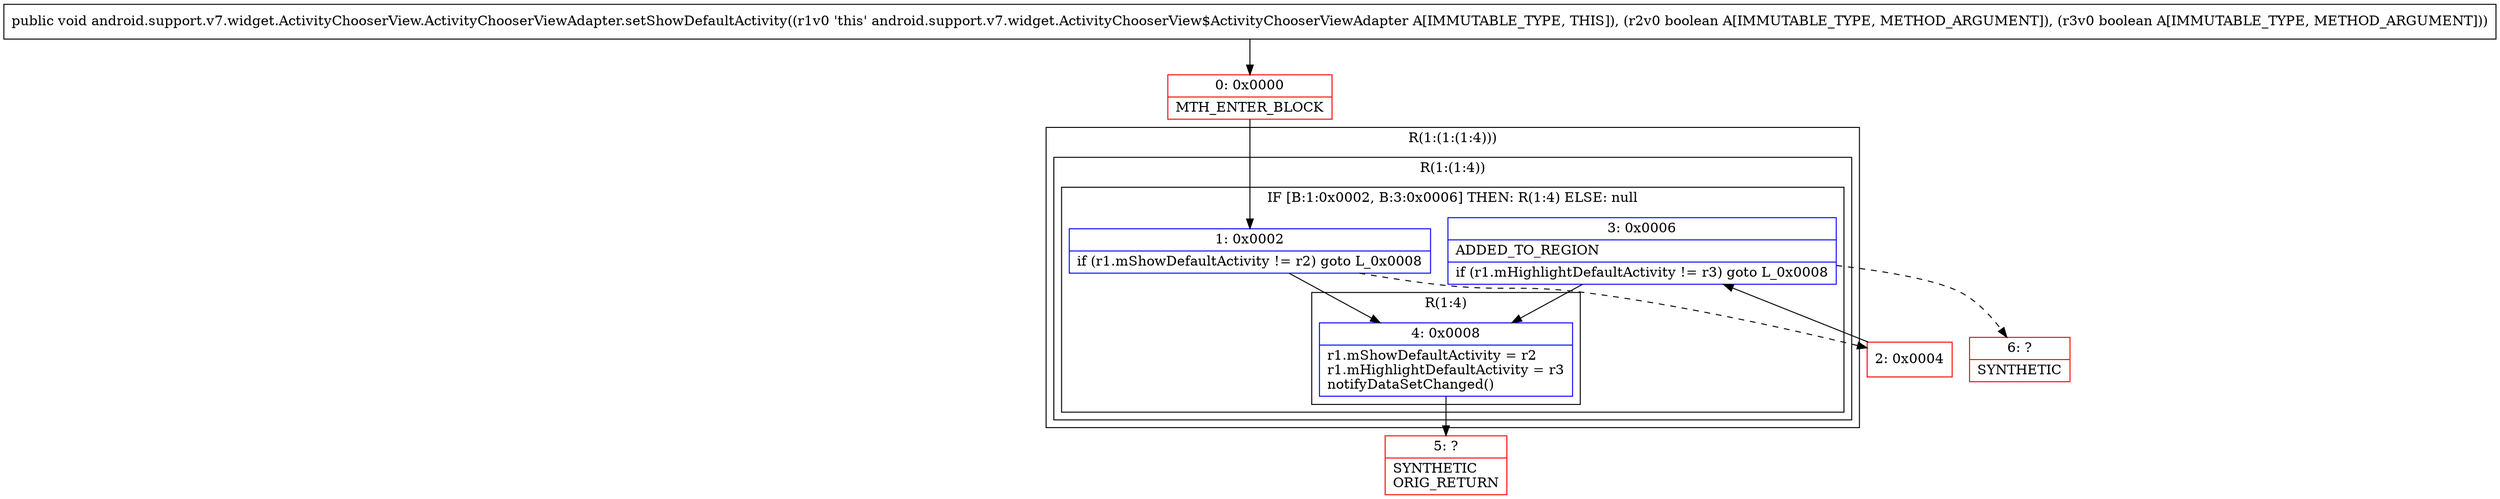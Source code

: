 digraph "CFG forandroid.support.v7.widget.ActivityChooserView.ActivityChooserViewAdapter.setShowDefaultActivity(ZZ)V" {
subgraph cluster_Region_473045240 {
label = "R(1:(1:(1:4)))";
node [shape=record,color=blue];
subgraph cluster_Region_1278963574 {
label = "R(1:(1:4))";
node [shape=record,color=blue];
subgraph cluster_IfRegion_915703882 {
label = "IF [B:1:0x0002, B:3:0x0006] THEN: R(1:4) ELSE: null";
node [shape=record,color=blue];
Node_1 [shape=record,label="{1\:\ 0x0002|if (r1.mShowDefaultActivity != r2) goto L_0x0008\l}"];
Node_3 [shape=record,label="{3\:\ 0x0006|ADDED_TO_REGION\l|if (r1.mHighlightDefaultActivity != r3) goto L_0x0008\l}"];
subgraph cluster_Region_1038416098 {
label = "R(1:4)";
node [shape=record,color=blue];
Node_4 [shape=record,label="{4\:\ 0x0008|r1.mShowDefaultActivity = r2\lr1.mHighlightDefaultActivity = r3\lnotifyDataSetChanged()\l}"];
}
}
}
}
Node_0 [shape=record,color=red,label="{0\:\ 0x0000|MTH_ENTER_BLOCK\l}"];
Node_2 [shape=record,color=red,label="{2\:\ 0x0004}"];
Node_5 [shape=record,color=red,label="{5\:\ ?|SYNTHETIC\lORIG_RETURN\l}"];
Node_6 [shape=record,color=red,label="{6\:\ ?|SYNTHETIC\l}"];
MethodNode[shape=record,label="{public void android.support.v7.widget.ActivityChooserView.ActivityChooserViewAdapter.setShowDefaultActivity((r1v0 'this' android.support.v7.widget.ActivityChooserView$ActivityChooserViewAdapter A[IMMUTABLE_TYPE, THIS]), (r2v0 boolean A[IMMUTABLE_TYPE, METHOD_ARGUMENT]), (r3v0 boolean A[IMMUTABLE_TYPE, METHOD_ARGUMENT])) }"];
MethodNode -> Node_0;
Node_1 -> Node_2[style=dashed];
Node_1 -> Node_4;
Node_3 -> Node_4;
Node_3 -> Node_6[style=dashed];
Node_4 -> Node_5;
Node_0 -> Node_1;
Node_2 -> Node_3;
}

